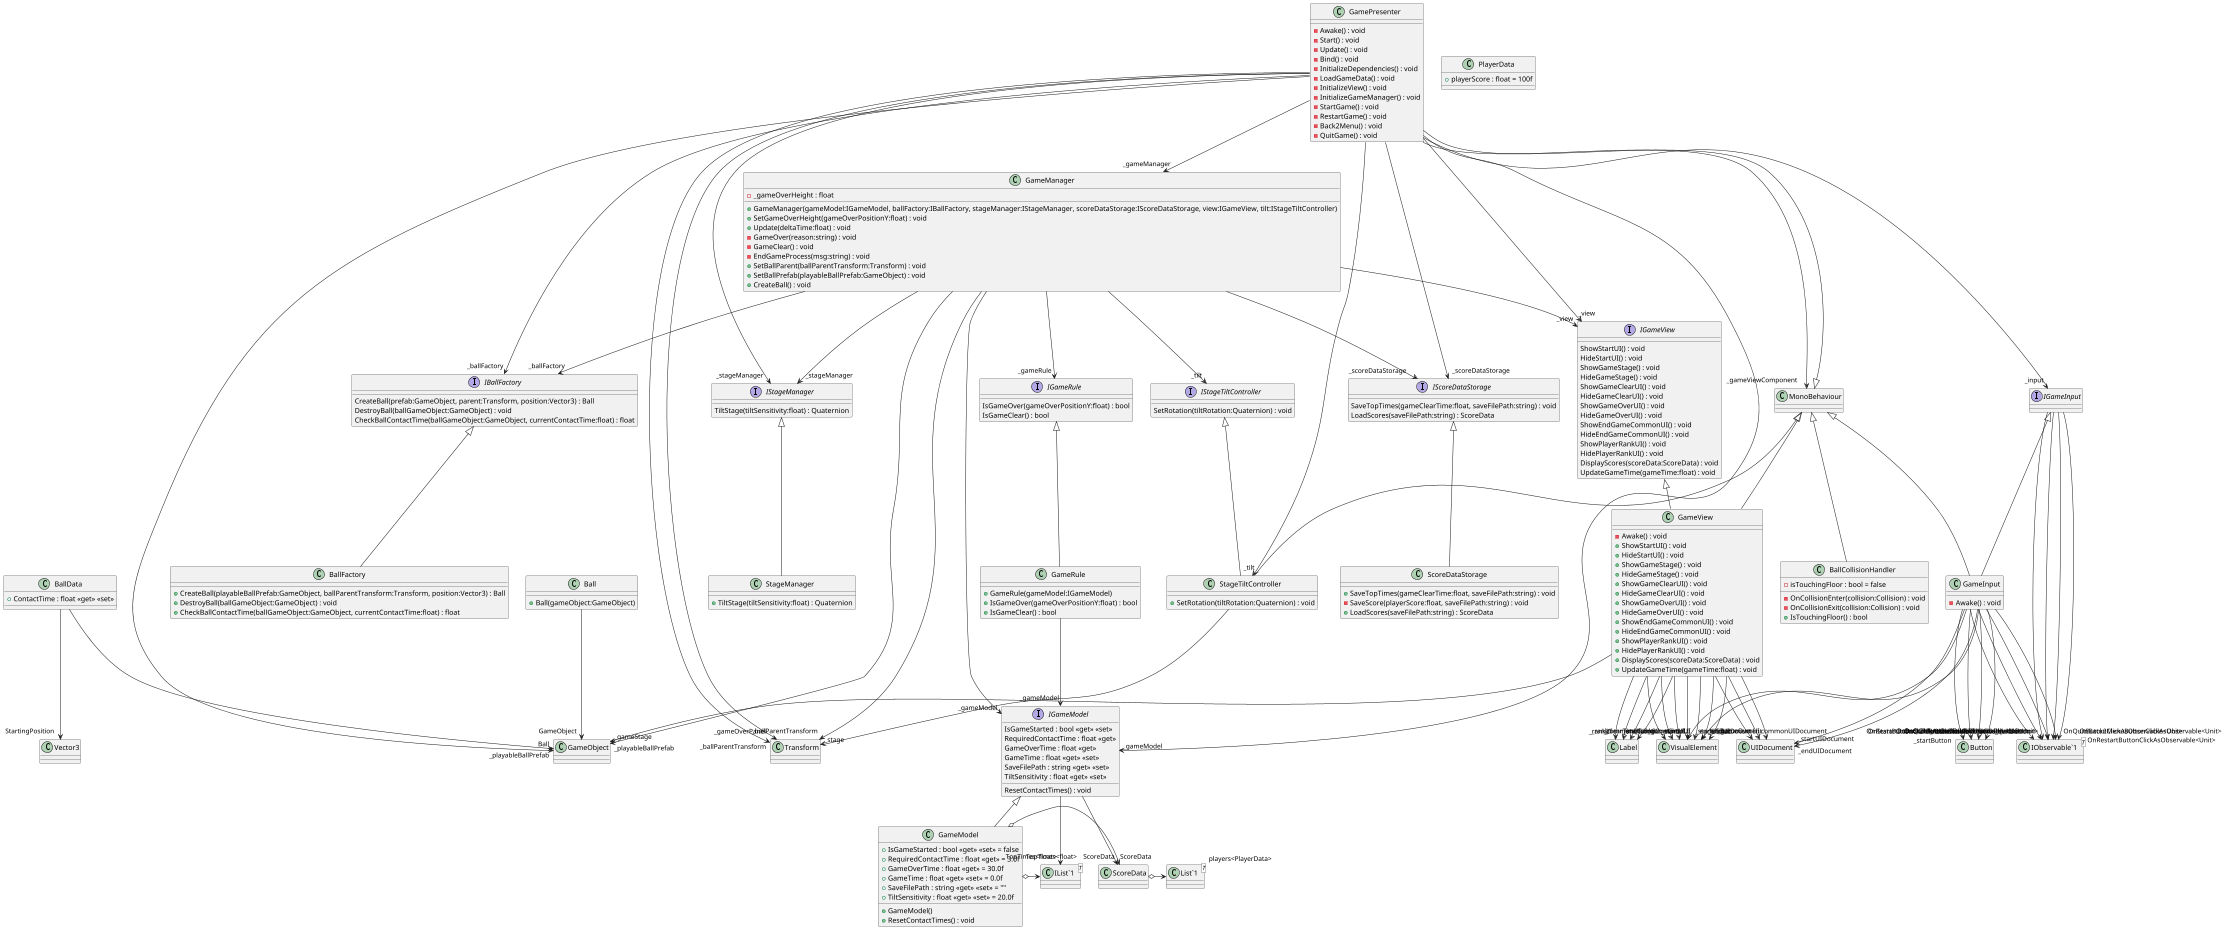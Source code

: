 @startuml
scale 0.5
class Ball {
    + Ball(gameObject:GameObject)
}
Ball --> "GameObject" GameObject
class BallCollisionHandler {
    - isTouchingFloor : bool = false
    - OnCollisionEnter(collision:Collision) : void
    - OnCollisionExit(collision:Collision) : void
    + IsTouchingFloor() : bool
}
MonoBehaviour <|-- BallCollisionHandler
interface IBallFactory {
    CreateBall(prefab:GameObject, parent:Transform, position:Vector3) : Ball
    DestroyBall(ballGameObject:GameObject) : void
    CheckBallContactTime(ballGameObject:GameObject, currentContactTime:float) : float
}
class BallData {
    + ContactTime : float <<get>> <<set>>
}
class BallFactory {
    + CreateBall(playableBallPrefab:GameObject, ballParentTransform:Transform, position:Vector3) : Ball
    + DestroyBall(ballGameObject:GameObject) : void
    + CheckBallContactTime(ballGameObject:GameObject, currentContactTime:float) : float
}
BallData --> "Ball" GameObject
BallData --> "StartingPosition" Vector3
IBallFactory <|-- BallFactory
class GameManager {
    - _gameOverHeight : float
    + GameManager(gameModel:IGameModel, ballFactory:IBallFactory, stageManager:IStageManager, scoreDataStorage:IScoreDataStorage, view:IGameView, tilt:IStageTiltController)
    + SetGameOverHeight(gameOverPositionY:float) : void
    + Update(deltaTime:float) : void
    - GameOver(reason:string) : void
    - GameClear() : void
    - EndGameProcess(msg:string) : void
    + SetBallParent(ballParentTransform:Transform) : void
    + SetBallPrefab(playableBallPrefab:GameObject) : void
    + CreateBall() : void
}
GameManager --> "_gameModel" IGameModel
GameManager --> "_ballFactory" IBallFactory
GameManager --> "_stageManager" IStageManager
GameManager --> "_scoreDataStorage" IScoreDataStorage
GameManager --> "_view" IGameView
GameManager --> "_tilt" IStageTiltController
GameManager --> "_gameRule" IGameRule
GameManager --> "_ballParentTransform" Transform
GameManager --> "_playableBallPrefab" GameObject
interface IGameModel {
    IsGameStarted : bool <<get>> <<set>>
    RequiredContactTime : float <<get>>
    GameOverTime : float <<get>>
    GameTime : float <<get>> <<set>>
    SaveFilePath : string <<get>> <<set>>
    TiltSensitivity : float <<get>> <<set>>
    ResetContactTimes() : void
}
class GameModel {
    + IsGameStarted : bool <<get>> <<set>> = false
    + RequiredContactTime : float <<get>> = 3.0f
    + GameOverTime : float <<get>> = 30.0f
    + GameTime : float <<get>> <<set>> = 0.0f
    + SaveFilePath : string <<get>> <<set>> = ""
    + TiltSensitivity : float <<get>> <<set>> = 20.0f
    + GameModel()
    + ResetContactTimes() : void
}
class "IList`1"<T> {
}
IGameModel --> "TopTimes<float>" "IList`1"
IGameModel --> "ScoreData" ScoreData
IGameModel <|-- GameModel
GameModel o-> "TopTimes<float>" "IList`1"
GameModel o-> "ScoreData" ScoreData
interface IGameRule {
    IsGameOver(gameOverPositionY:float) : bool
    IsGameClear() : bool
}
class GameRule {
    + GameRule(gameModel:IGameModel)
    + IsGameOver(gameOverPositionY:float) : bool
    + IsGameClear() : bool
}
IGameRule <|-- GameRule
GameRule --> "_gameModel" IGameModel
interface IScoreDataStorage {
    SaveTopTimes(gameClearTime:float, saveFilePath:string) : void
    LoadScores(saveFilePath:string) : ScoreData
}
class ScoreData {
}
class PlayerData {
    + playerScore : float = 100f
}
class ScoreDataStorage {
    + SaveTopTimes(gameClearTime:float, saveFilePath:string) : void
    - SaveScore(playerScore:float, saveFilePath:string) : void
    + LoadScores(saveFilePath:string) : ScoreData
}
class "List`1"<T> {
}
ScoreData o-> "players<PlayerData>" "List`1"
IScoreDataStorage <|-- ScoreDataStorage
interface IStageManager {
    TiltStage(tiltSensitivity:float) : Quaternion
}
class StageManager {
    + TiltStage(tiltSensitivity:float) : Quaternion
}
IStageManager <|-- StageManager
class GamePresenter {
    - Awake() : void
    - Start() : void
    - Update() : void
    - Bind() : void
    - InitializeDependencies() : void
    - LoadGameData() : void
    - InitializeView() : void
    - InitializeGameManager() : void
    - StartGame() : void
    - RestartGame() : void
    - Back2Menu() : void
    - QuitGame() : void
}
MonoBehaviour <|-- GamePresenter
GamePresenter --> "_gameViewComponent" MonoBehaviour
GamePresenter --> "_playableBallPrefab" GameObject
GamePresenter --> "_ballParentTransform" Transform
GamePresenter --> "_gameOverPanel" Transform
GamePresenter --> "_view" IGameView
GamePresenter --> "_input" IGameInput
GamePresenter --> "_tilt" StageTiltController
GamePresenter --> "_gameModel" IGameModel
GamePresenter --> "_ballFactory" IBallFactory
GamePresenter --> "_stageManager" IStageManager
GamePresenter --> "_scoreDataStorage" IScoreDataStorage
GamePresenter --> "_gameManager" GameManager
interface IGameInput {
}
class GameInput {
    - Awake() : void
}
class "IObservable`1"<T> {
}
IGameInput --> "OnStartButtonClickAsObservable<Unit>" "IObservable`1"
IGameInput --> "OnQuitButtonClickAsObservable<Unit>" "IObservable`1"
IGameInput --> "OnRestartButtonClickAsObservable<Unit>" "IObservable`1"
IGameInput --> "OnBack2MenuButtonClickAsObservable<Unit>" "IObservable`1"
MonoBehaviour <|-- GameInput
IGameInput <|-- GameInput
GameInput --> "_startUIDocument" UIDocument
GameInput --> "_endUIDocument" UIDocument
GameInput --> "_startButton" Button
GameInput --> "_quitButton" Button
GameInput --> "_restartButton" Button
GameInput --> "_back2MenuButton" Button
GameInput --> "OnStartButtonClickAsObservable<Unit>" "IObservable`1"
GameInput --> "OnQuitButtonClickAsObservable<Unit>" "IObservable`1"
GameInput --> "OnRestartButtonClickAsObservable<Unit>" "IObservable`1"
GameInput --> "OnBack2MenuButtonClickAsObservable<Unit>" "IObservable`1"
GameInput --> "_startUI" VisualElement
GameInput --> "_endUI" VisualElement
interface IGameView {
    ShowStartUI() : void
    HideStartUI() : void
    ShowGameStage() : void
    HideGameStage() : void
    ShowGameClearUI() : void
    HideGameClearUI() : void
    ShowGameOverUI() : void
    HideGameOverUI() : void
    ShowEndGameCommonUI() : void
    HideEndGameCommonUI() : void
    ShowPlayerRankUI() : void
    HidePlayerRankUI() : void
    DisplayScores(scoreData:ScoreData) : void
    UpdateGameTime(gameTime:float) : void
}
class GameView {
    - Awake() : void
    + ShowStartUI() : void
    + HideStartUI() : void
    + ShowGameStage() : void
    + HideGameStage() : void
    + ShowGameClearUI() : void
    + HideGameClearUI() : void
    + ShowGameOverUI() : void
    + HideGameOverUI() : void
    + ShowEndGameCommonUI() : void
    + HideEndGameCommonUI() : void
    + ShowPlayerRankUI() : void
    + HidePlayerRankUI() : void
    + DisplayScores(scoreData:ScoreData) : void
    + UpdateGameTime(gameTime:float) : void
}
MonoBehaviour <|-- GameView
IGameView <|-- GameView
GameView --> "_commonUIDocument" UIDocument
GameView --> "_startUIDocument" UIDocument
GameView --> "_endUIDocument" UIDocument
GameView --> "_gameStage" GameObject
GameView --> "_commonUIroot" VisualElement
GameView --> "_startUIroot" VisualElement
GameView --> "_endUIroot" VisualElement
GameView --> "_startUI" VisualElement
GameView --> "_gameClearUI" VisualElement
GameView --> "_gameOverUI" VisualElement
GameView --> "_endGameCommonUI" VisualElement
GameView --> "_rank1" Label
GameView --> "_rank2" Label
GameView --> "_rank3" Label
GameView --> "_clearTime" Label
interface IStageTiltController {
    SetRotation(tiltRotation:Quaternion) : void
}
class StageTiltController {
    + SetRotation(tiltRotation:Quaternion) : void
}
MonoBehaviour <|-- StageTiltController
IStageTiltController <|-- StageTiltController
StageTiltController --> "_stage" Transform
@enduml

